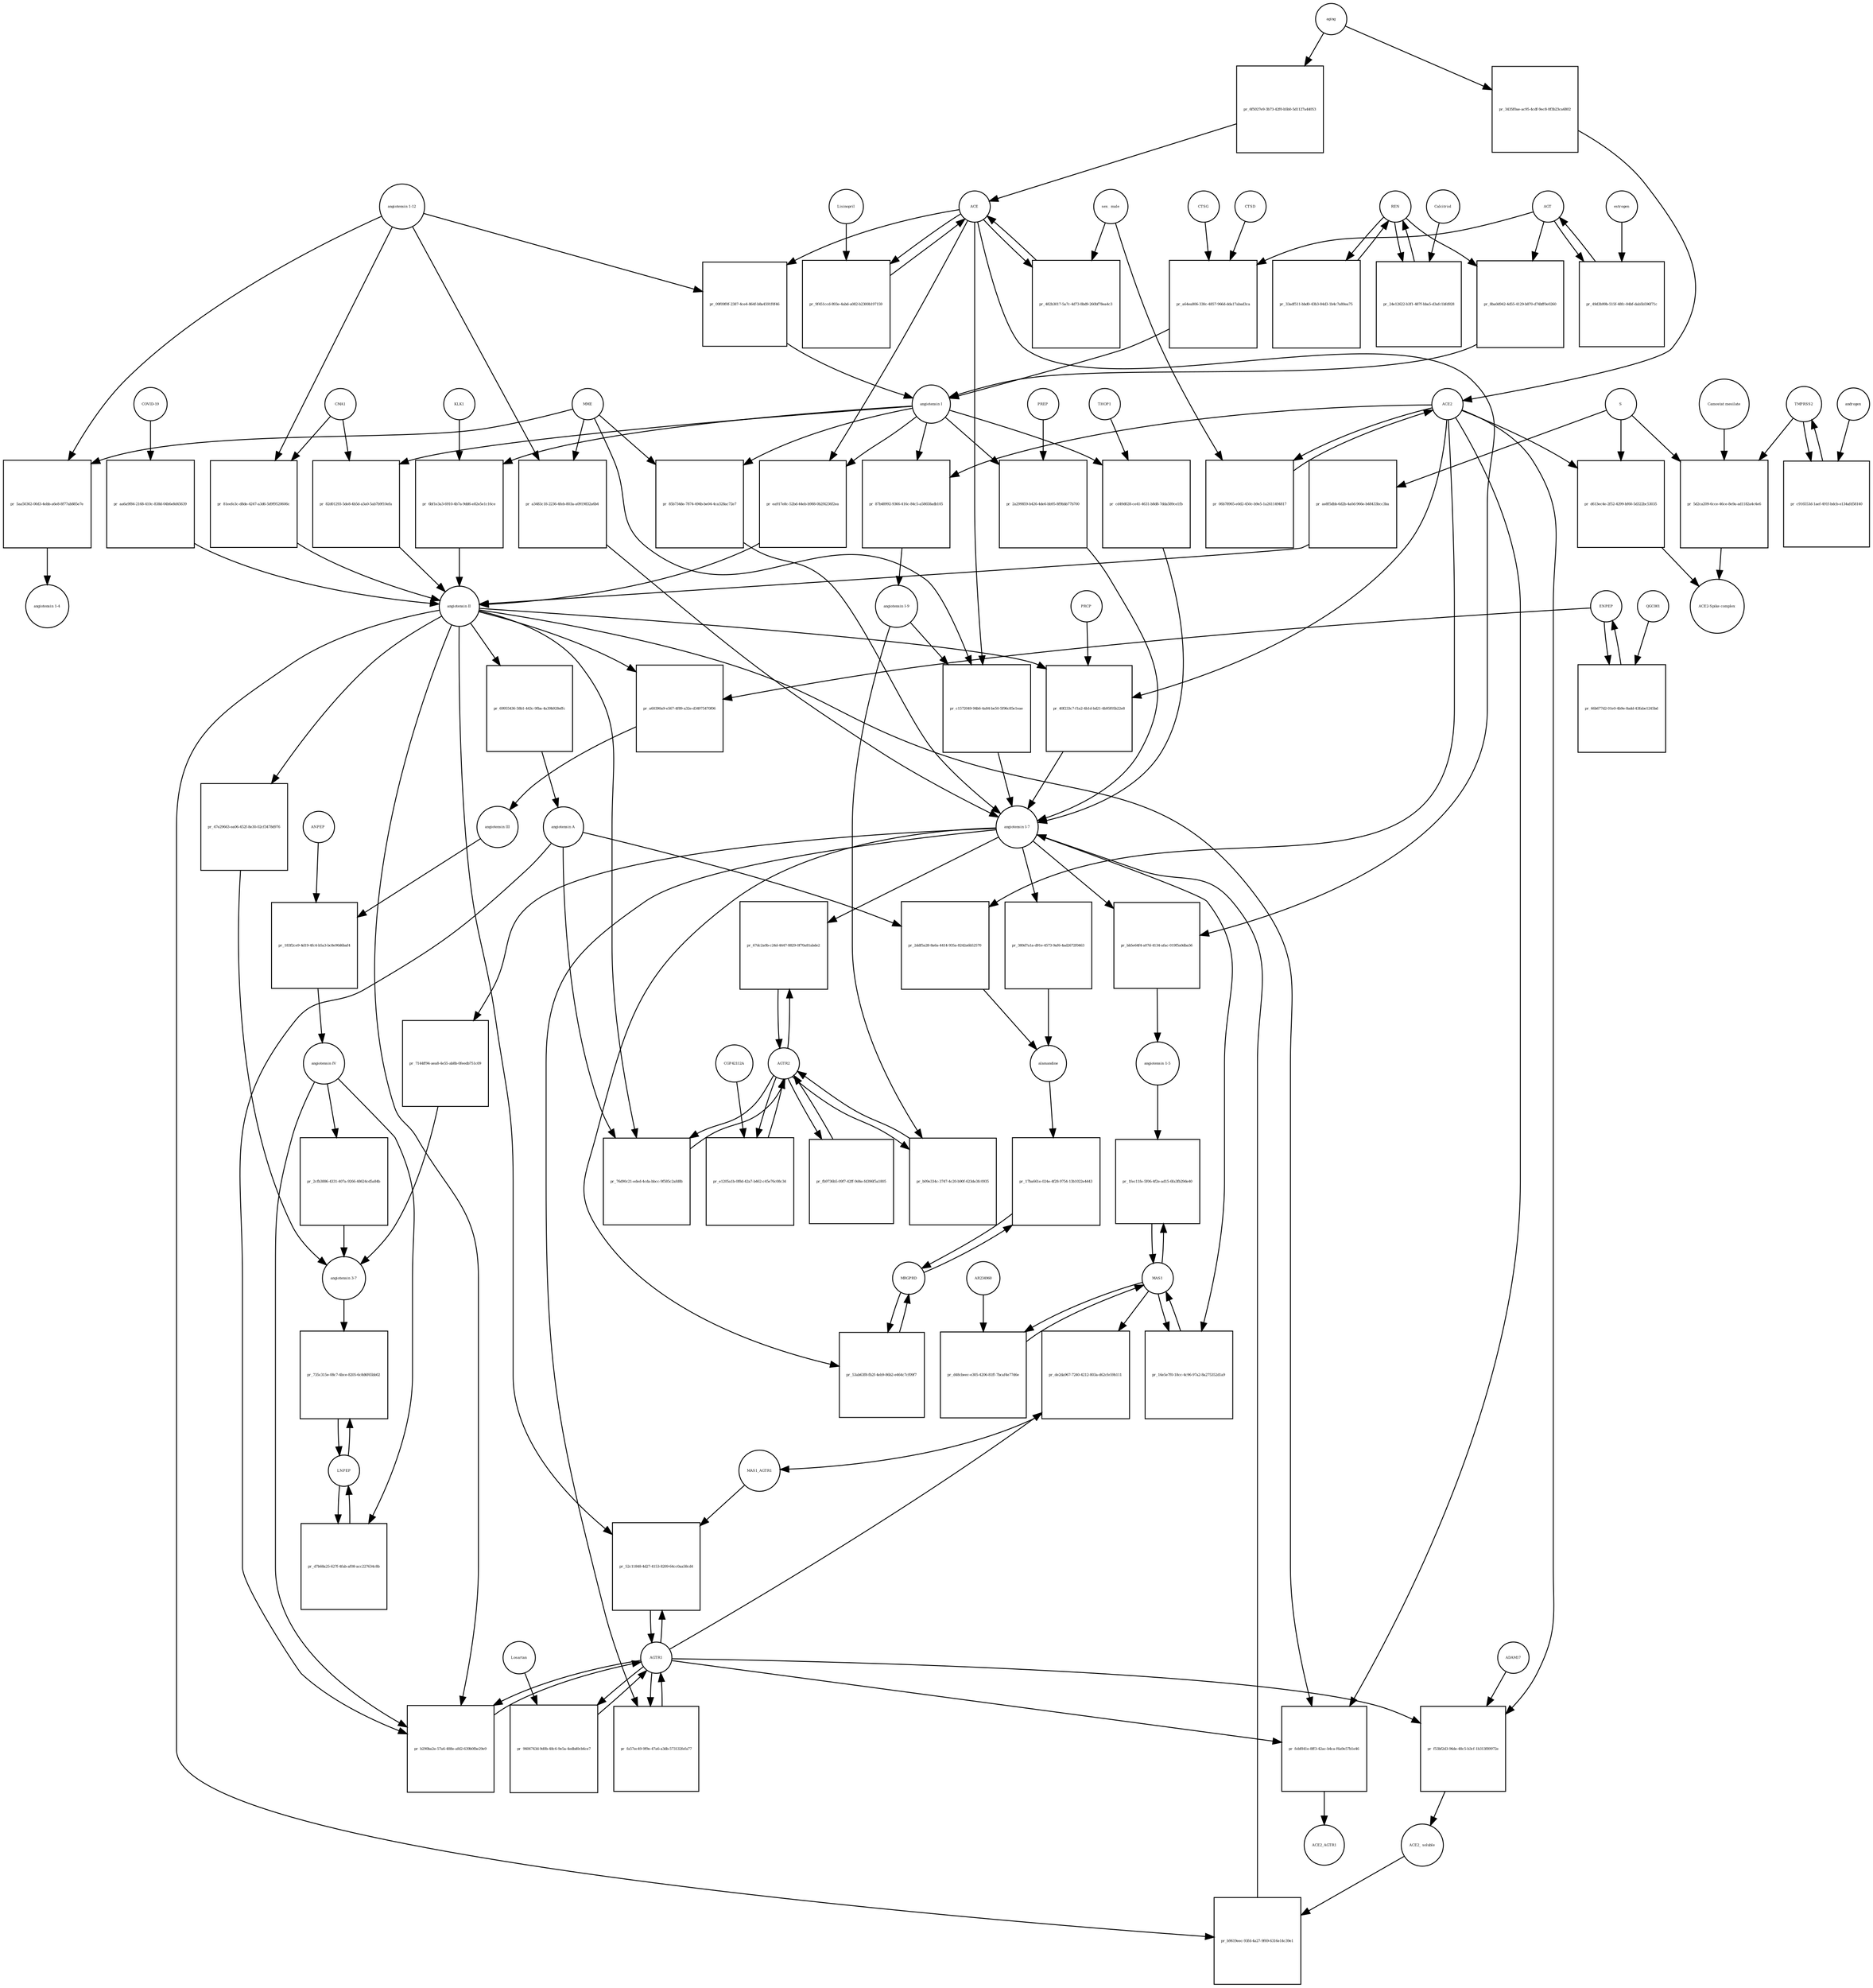 strict digraph  {
"angiotensin I" [annotation="urn_miriam_obo.chebi_CHEBI%3A2718", bipartite=0, cls="simple chemical", fontsize=4, label="angiotensin I", shape=circle];
"pr_ea917e8c-52bd-44eb-b988-0b2f4236f2ea" [annotation="", bipartite=1, cls=process, fontsize=4, label="pr_ea917e8c-52bd-44eb-b988-0b2f4236f2ea", shape=square];
"angiotensin II" [annotation="urn_miriam_obo.chebi_CHEBI%3A2718", bipartite=0, cls="simple chemical", fontsize=4, label="angiotensin II", shape=circle];
ACE [annotation="urn_miriam_hgnc_HGNC%3A2707", bipartite=0, cls=macromolecule, fontsize=4, label=ACE, shape=circle];
"pr_87b48992-9366-416c-84c5-a58658adb105" [annotation="", bipartite=1, cls=process, fontsize=4, label="pr_87b48992-9366-416c-84c5-a58658adb105", shape=square];
"angiotensin I-9" [annotation="urn_miriam_obo.chebi_CHEBI%3A80128", bipartite=0, cls="simple chemical", fontsize=4, label="angiotensin I-9", shape=circle];
ACE2 [annotation="urn_miriam_hgnc_HGNC%3A13557", bipartite=0, cls=macromolecule, fontsize=4, label=ACE2, shape=circle];
"pr_c1572049-94b6-4a84-be50-5f96c85e1eae" [annotation="", bipartite=1, cls=process, fontsize=4, label="pr_c1572049-94b6-4a84-be50-5f96c85e1eae", shape=square];
"angiotensin I-7" [annotation="urn_miriam_obo.chebi_CHEBI%3A55438", bipartite=0, cls="simple chemical", fontsize=4, label="angiotensin I-7", shape=circle];
MME [annotation="urn_miriam_hgnc_HGNC%3A7154", bipartite=0, cls=macromolecule, fontsize=4, label=MME, shape=circle];
"pr_40f233c7-f1a2-4b1d-bd21-4b95f05b22e8" [annotation="", bipartite=1, cls=process, fontsize=4, label="pr_40f233c7-f1a2-4b1d-bd21-4b95f05b22e8", shape=square];
PRCP [annotation="urn_miriam_hgnc_HGNC%3A9344", bipartite=0, cls=macromolecule, fontsize=4, label=PRCP, shape=circle];
"pr_bb5e64f4-a07d-4134-afac-019f5a0dba56" [annotation="", bipartite=1, cls=process, fontsize=4, label="pr_bb5e64f4-a07d-4134-afac-019f5a0dba56", shape=square];
"angiotensin 1-5" [annotation="urn_miriam_obo.chebi_CHEBI%3A80129", bipartite=0, cls="simple chemical", fontsize=4, label="angiotensin 1-5", shape=circle];
REN [annotation="urn_miriam_hgnc_HGNC%3A9958", bipartite=0, cls=macromolecule, fontsize=4, label=REN, shape=circle];
"pr_24e12622-b3f1-487f-bba5-d3afc1bfd928" [annotation="", bipartite=1, cls="omitted process", fontsize=4, label="pr_24e12622-b3f1-487f-bba5-d3afc1bfd928", shape=square];
Calcitriol [annotation="urn_miriam_obo.chebi_CHEBI%3A17823", bipartite=0, cls="simple chemical", fontsize=4, label=Calcitriol, shape=circle];
AGT [annotation="urn_miriam_hgnc_HGNC%3A333", bipartite=0, cls=macromolecule, fontsize=4, label=AGT, shape=circle];
"pr_8ba0d942-4d55-4129-b870-d74bff0e0260" [annotation="", bipartite=1, cls=process, fontsize=4, label="pr_8ba0d942-4d55-4129-b870-d74bff0e0260", shape=square];
"pr_85b734de-7874-494b-be04-4ca328ac72e7" [annotation="", bipartite=1, cls=process, fontsize=4, label="pr_85b734de-7874-494b-be04-4ca328ac72e7", shape=square];
MAS1 [annotation="urn_miriam_hgnc_HGNC%3A6899", bipartite=0, cls=macromolecule, fontsize=4, label=MAS1, shape=circle];
"pr_1fec11fe-5f06-4f2e-ad15-6fa3fb29de40" [annotation="", bipartite=1, cls=process, fontsize=4, label="pr_1fec11fe-5f06-4f2e-ad15-6fa3fb29de40", shape=square];
"pr_380d7a1a-d91e-4573-9af6-4ad2672f0463" [annotation="", bipartite=1, cls=process, fontsize=4, label="pr_380d7a1a-d91e-4573-9af6-4ad2672f0463", shape=square];
alamandine [annotation="", bipartite=0, cls="simple chemical", fontsize=4, label=alamandine, shape=circle];
"pr_69955436-58b1-443c-9fba-4a39b928effc" [annotation="", bipartite=1, cls=process, fontsize=4, label="pr_69955436-58b1-443c-9fba-4a39b928effc", shape=square];
"angiotensin A" [annotation="urn_miriam_kegg.compound_C20970", bipartite=0, cls="simple chemical", fontsize=4, label="angiotensin A", shape=circle];
"pr_2ddf5a28-8a6a-4414-935a-8242a6b52570" [annotation="", bipartite=1, cls=process, fontsize=4, label="pr_2ddf5a28-8a6a-4414-935a-8242a6b52570", shape=square];
"pr_a60390a9-e567-4f89-a32e-d34975470f06" [annotation="", bipartite=1, cls=process, fontsize=4, label="pr_a60390a9-e567-4f89-a32e-d34975470f06", shape=square];
"angiotensin III" [annotation="urn_miriam_obo.chebi_CHEBI%3A89666", bipartite=0, cls="simple chemical", fontsize=4, label="angiotensin III", shape=circle];
ENPEP [annotation="", bipartite=0, cls=macromolecule, fontsize=4, label=ENPEP, shape=circle];
"pr_183f2ce9-4d19-4fc4-b5a3-bc8e90d6baf4" [annotation="", bipartite=1, cls=process, fontsize=4, label="pr_183f2ce9-4d19-4fc4-b5a3-bc8e90d6baf4", shape=square];
"angiotensin IV" [annotation="urn_miriam_pubmed_32333398|urn_miriam_obo.chebi_CHEBI%3A80127", bipartite=0, cls="simple chemical", fontsize=4, label="angiotensin IV", shape=circle];
"ANPEP " [annotation="urn_miriam_hgnc_HGNC%3A500", bipartite=0, cls=macromolecule, fontsize=4, label="ANPEP ", shape=circle];
AGTR2 [annotation="urn_miriam_hgnc_HGNC%3A338", bipartite=0, cls=macromolecule, fontsize=4, label=AGTR2, shape=circle];
"pr_e1205a1b-0f8d-42a7-b462-c45e76c08c34" [annotation="", bipartite=1, cls=process, fontsize=4, label="pr_e1205a1b-0f8d-42a7-b462-c45e76c08c34", shape=square];
CGP42112A [annotation="urn_miriam_obo.chebi_CHEBI%3A147302", bipartite=0, cls="simple chemical", fontsize=4, label=CGP42112A, shape=circle];
"pr_33adf511-bbd0-43b3-84d3-1b4c7a80ea75" [annotation="", bipartite=1, cls=process, fontsize=4, label="pr_33adf511-bbd0-43b3-84d3-1b4c7a80ea75", shape=square];
"pr_f53bf2d3-96de-48c5-b3cf-1b313f89972e" [annotation="", bipartite=1, cls=process, fontsize=4, label="pr_f53bf2d3-96de-48c5-b3cf-1b313f89972e", shape=square];
"ACE2_ soluble" [annotation="urn_miriam_hgnc.symbol_ACE2", bipartite=0, cls=macromolecule, fontsize=4, label="ACE2_ soluble", shape=circle];
ADAM17 [annotation="urn_miriam_hgnc_HGNC%3A195", bipartite=0, cls=macromolecule, fontsize=4, label=ADAM17, shape=circle];
AGTR1 [annotation="urn_miriam_hgnc_HGNC%3A336", bipartite=0, cls=macromolecule, fontsize=4, label=AGTR1, shape=circle];
"pr_76d90c21-eded-4cda-bbcc-9f585c2afd8b" [annotation="", bipartite=1, cls=process, fontsize=4, label="pr_76d90c21-eded-4cda-bbcc-9f585c2afd8b", shape=square];
"pr_3435f0ae-ac95-4cdf-9ec8-0f3b23ca6802" [annotation="", bipartite=1, cls=process, fontsize=4, label="pr_3435f0ae-ac95-4cdf-9ec8-0f3b23ca6802", shape=square];
aging [annotation="urn_miriam_obo.go_GO%3A0007568", bipartite=0, cls=phenotype, fontsize=4, label=aging, shape=circle];
MRGPRD [annotation="urn_miriam_hgnc_HGNC%3A29626", bipartite=0, cls=macromolecule, fontsize=4, label=MRGPRD, shape=circle];
"pr_17ba661e-024e-4f28-9754-13b1022e4443" [annotation="", bipartite=1, cls=process, fontsize=4, label="pr_17ba661e-024e-4f28-9754-13b1022e4443", shape=square];
"pr_b9619eec-93fd-4a27-9f69-6316e14c39e1" [annotation="", bipartite=1, cls=process, fontsize=4, label="pr_b9619eec-93fd-4a27-9f69-6316e14c39e1", shape=square];
"pr_6f5027e9-3b73-42f0-b5b0-5d1127a44053" [annotation="", bipartite=1, cls=process, fontsize=4, label="pr_6f5027e9-3b73-42f0-b5b0-5d1127a44053", shape=square];
"pr_06b78965-e0d2-450c-b9e5-1a2611494817" [annotation="", bipartite=1, cls=process, fontsize=4, label="pr_06b78965-e0d2-450c-b9e5-1a2611494817", shape=square];
"sex_ male" [annotation=urn_miriam_mesh_D008297, bipartite=0, cls=phenotype, fontsize=4, label="sex_ male", shape=circle];
"pr_ae8f5dbb-6d2b-4a0d-966e-b48433bcc3ba" [annotation="", bipartite=1, cls=process, fontsize=4, label="pr_ae8f5dbb-6d2b-4a0d-966e-b48433bcc3ba", shape=square];
S [annotation="urn_miriam_uniprot_P0DTC2|urn_miriam_uniprot_P59594", bipartite=0, cls=macromolecule, fontsize=4, label=S, shape=circle];
"pr_482b3017-5a7c-4d73-8bd9-260bf78ea4c3" [annotation="", bipartite=1, cls=process, fontsize=4, label="pr_482b3017-5a7c-4d73-8bd9-260bf78ea4c3", shape=square];
"pr_b290ba2e-57a6-488e-afd2-639b0fbe29e9" [annotation="", bipartite=1, cls=process, fontsize=4, label="pr_b290ba2e-57a6-488e-afd2-639b0fbe29e9", shape=square];
"pr_febf841e-8ff3-42ac-b4ca-f6a9e57b1e46" [annotation="", bipartite=1, cls=process, fontsize=4, label="pr_febf841e-8ff3-42ac-b4ca-f6a9e57b1e46", shape=square];
ACE2_AGTR1 [annotation=urn_miriam_pubmed_25225202, bipartite=0, cls=complex, fontsize=4, label=ACE2_AGTR1, shape=circle];
"pr_d613ec4e-2f52-4299-bf60-5d322bc53035" [annotation="", bipartite=1, cls=process, fontsize=4, label="pr_d613ec4e-2f52-4299-bf60-5d322bc53035", shape=square];
"ACE2-Spike complex" [annotation=urn_miriam_pubmed_32275855, bipartite=0, cls=complex, fontsize=4, label="ACE2-Spike complex", shape=circle];
"pr_aa6a9f84-2168-410c-838d-04b6e8d45639" [annotation="", bipartite=1, cls=process, fontsize=4, label="pr_aa6a9f84-2168-410c-838d-04b6e8d45639", shape=square];
"COVID-19" [annotation="urn_miriam_taxonomy_2697049|urn_miriam_mesh_C000657245", bipartite=0, cls=phenotype, fontsize=4, label="COVID-19", shape=circle];
"angiotensin 1-12" [annotation=urn_miriam_pubmed_27465904, bipartite=0, cls="simple chemical", fontsize=4, label="angiotensin 1-12", shape=circle];
"pr_81eefe3c-d8de-4247-a3d6-5d9f9520606c" [annotation="", bipartite=1, cls=process, fontsize=4, label="pr_81eefe3c-d8de-4247-a3d6-5d9f9520606c", shape=square];
CMA1 [annotation="urn_miriam_hgnc_HGNC%3A2097", bipartite=0, cls=macromolecule, fontsize=4, label=CMA1, shape=circle];
TMPRSS2 [annotation="urn_miriam_hgnc_HGNC%3A11876", bipartite=0, cls=macromolecule, fontsize=4, label=TMPRSS2, shape=circle];
"pr_c916553d-1aef-491f-bdcb-e134afd58140" [annotation="", bipartite=1, cls="omitted process", fontsize=4, label="pr_c916553d-1aef-491f-bdcb-e134afd58140", shape=square];
androgen [annotation="urn_miriam_obo.chebi_CHEBI%3A50113", bipartite=0, cls="simple chemical", fontsize=4, label=androgen, shape=circle];
"pr_49d3b99b-515f-48fc-84bf-dab5b596f71c" [annotation="", bipartite=1, cls="omitted process", fontsize=4, label="pr_49d3b99b-515f-48fc-84bf-dab5b596f71c", shape=square];
estrogen [annotation="urn_miriam_obo.chebi_CHEBI%3A50114", bipartite=0, cls="simple chemical", fontsize=4, label=estrogen, shape=circle];
"pr_5aa50362-00d3-4ebb-a6e8-8f77ab885e7e" [annotation="", bipartite=1, cls=process, fontsize=4, label="pr_5aa50362-00d3-4ebb-a6e8-8f77ab885e7e", shape=square];
"angiotensin 1-4" [annotation=urn_miriam_pubmed_22490446, bipartite=0, cls="simple chemical", fontsize=4, label="angiotensin 1-4", shape=circle];
"pr_de2da967-7240-4212-803a-d62cfe59b111" [annotation="", bipartite=1, cls=process, fontsize=4, label="pr_de2da967-7240-4212-803a-d62cfe59b111", shape=square];
MAS1_AGTR1 [annotation=urn_miriam_pubmed_15809376, bipartite=0, cls=complex, fontsize=4, label=MAS1_AGTR1, shape=circle];
"pr_52c11848-4d27-4153-8209-64cc0aa58cd4" [annotation="", bipartite=1, cls=process, fontsize=4, label="pr_52c11848-4d27-4153-8209-64cc0aa58cd4", shape=square];
"pr_9f451ccd-893e-4abd-a082-b2300b197159" [annotation="", bipartite=1, cls=process, fontsize=4, label="pr_9f451ccd-893e-4abd-a082-b2300b197159", shape=square];
Lisinopril [annotation="urn_miriam_obo.chebi_CHEBI%3A43755", bipartite=0, cls="simple chemical", fontsize=4, label=Lisinopril, shape=circle];
"pr_09f09f0f-2387-4ce4-864f-b8a4591f0f46" [annotation="", bipartite=1, cls=process, fontsize=4, label="pr_09f09f0f-2387-4ce4-864f-b8a4591f0f46", shape=square];
LNPEP [annotation="urn_miriam_hgnc_HGNC%3A6656", bipartite=0, cls=macromolecule, fontsize=4, label=LNPEP, shape=circle];
"pr_d7b68a25-627f-4fab-af08-acc227634c8b" [annotation="", bipartite=1, cls=process, fontsize=4, label="pr_d7b68a25-627f-4fab-af08-acc227634c8b", shape=square];
"pr_a3483c18-2236-4feb-803a-a0919832a6b4" [annotation="", bipartite=1, cls=process, fontsize=4, label="pr_a3483c18-2236-4feb-803a-a0919832a6b4", shape=square];
"pr_d48cbeec-e305-4206-81ff-7bcaf4e77d6e" [annotation="", bipartite=1, cls=process, fontsize=4, label="pr_d48cbeec-e305-4206-81ff-7bcaf4e77d6e", shape=square];
AR234960 [annotation="urn_miriam_pubchem.compound_146025955", bipartite=0, cls="simple chemical", fontsize=4, label=AR234960, shape=circle];
"pr_66b677d2-01e0-4b9e-8add-43fabe1245bd" [annotation="", bipartite=1, cls=process, fontsize=4, label="pr_66b677d2-01e0-4b9e-8add-43fabe1245bd", shape=square];
QGC001 [annotation=urn_miriam_pubmed_24337978, bipartite=0, cls="simple chemical", fontsize=4, label=QGC001, shape=circle];
"pr_a64ea806-330c-4857-966d-dda17abad3ca" [annotation="", bipartite=1, cls=process, fontsize=4, label="pr_a64ea806-330c-4857-966d-dda17abad3ca", shape=square];
CTSD [annotation="urn_miriam_hgnc_HGNC%3A2529", bipartite=0, cls=macromolecule, fontsize=4, label=CTSD, shape=circle];
CTSG [annotation="urn_miriam_hgnc_HGNC%3A2532", bipartite=0, cls=macromolecule, fontsize=4, label=CTSG, shape=circle];
"pr_82d01293-5de8-4b5d-a3a0-5ab7b9f10efa" [annotation="", bipartite=1, cls=process, fontsize=4, label="pr_82d01293-5de8-4b5d-a3a0-5ab7b9f10efa", shape=square];
"pr_6bf1e3a3-6910-4b7a-9dd6-e82e5e1c16ce" [annotation="", bipartite=1, cls=process, fontsize=4, label="pr_6bf1e3a3-6910-4b7a-9dd6-e82e5e1c16ce", shape=square];
KLK1 [annotation="urn_miriam_hgnc_HGNC%3A6357|urn_miriam_pubmed_6555043", bipartite=0, cls=macromolecule, fontsize=4, label=KLK1, shape=circle];
"pr_cd49d028-ce41-4631-b8d8-7dda589ce1fb" [annotation="", bipartite=1, cls=process, fontsize=4, label="pr_cd49d028-ce41-4631-b8d8-7dda589ce1fb", shape=square];
THOP1 [annotation="urn_miriam_hgnc_HGNC%3A11793", bipartite=0, cls=macromolecule, fontsize=4, label=THOP1, shape=circle];
"pr_2a299859-b426-4de6-bb95-8f9bbb77b700" [annotation="", bipartite=1, cls=process, fontsize=4, label="pr_2a299859-b426-4de6-bb95-8f9bbb77b700", shape=square];
PREP [annotation="urn_miriam_hgnc_HGNC%3A9358", bipartite=0, cls=macromolecule, fontsize=4, label=PREP, shape=circle];
"pr_9606743d-9d0b-48c6-9e5a-4edbd0cb6ce7" [annotation="", bipartite=1, cls=process, fontsize=4, label="pr_9606743d-9d0b-48c6-9e5a-4edbd0cb6ce7", shape=square];
Losartan [annotation="urn_miriam_obo.chebi_CHEBI%3A6541", bipartite=0, cls="simple chemical", fontsize=4, label=Losartan, shape=circle];
"pr_fa57ec49-9f9e-47a6-a3db-573132fefa77" [annotation="", bipartite=1, cls=process, fontsize=4, label="pr_fa57ec49-9f9e-47a6-a3db-573132fefa77", shape=square];
"pr_fb9736b5-09f7-42ff-9d4e-fd396f5a1805" [annotation="", bipartite=1, cls=process, fontsize=4, label="pr_fb9736b5-09f7-42ff-9d4e-fd396f5a1805", shape=square];
"pr_67dc2a0b-c24d-4447-8829-0f70a81abde2" [annotation="", bipartite=1, cls=process, fontsize=4, label="pr_67dc2a0b-c24d-4447-8829-0f70a81abde2", shape=square];
"pr_b09e334c-3747-4c20-b90f-623de3fc0935" [annotation="", bipartite=1, cls=process, fontsize=4, label="pr_b09e334c-3747-4c20-b90f-623de3fc0935", shape=square];
"pr_16e5e7f0-18cc-4c96-97a2-8a275352d1a9" [annotation="", bipartite=1, cls=process, fontsize=4, label="pr_16e5e7f0-18cc-4c96-97a2-8a275352d1a9", shape=square];
"pr_53ab63f8-fb2f-4eb9-86b2-e464c7cf09f7" [annotation="", bipartite=1, cls=process, fontsize=4, label="pr_53ab63f8-fb2f-4eb9-86b2-e464c7cf09f7", shape=square];
"pr_7144ff94-aea8-4e55-ab8b-0feedb751c09" [annotation="", bipartite=1, cls=process, fontsize=4, label="pr_7144ff94-aea8-4e55-ab8b-0feedb751c09", shape=square];
"angiotensin 3-7" [annotation=urn_miriam_pubmed_30934934, bipartite=0, cls="simple chemical", fontsize=4, label="angiotensin 3-7", shape=circle];
"pr_47e29663-ea06-452f-8e30-02cf3478d976" [annotation="", bipartite=1, cls=process, fontsize=4, label="pr_47e29663-ea06-452f-8e30-02cf3478d976", shape=square];
"pr_2cfb3886-4331-407a-9266-48624cd5a84b" [annotation="", bipartite=1, cls=process, fontsize=4, label="pr_2cfb3886-4331-407a-9266-48624cd5a84b", shape=square];
"pr_5d2ca209-6cce-46ce-8e9a-ad1182a4c4e6" [annotation="", bipartite=1, cls="omitted process", fontsize=4, label="pr_5d2ca209-6cce-46ce-8e9a-ad1182a4c4e6", shape=square];
"Camostat mesilate" [annotation="urn_miriam_obo.chebi_CHEBI%3A135632", bipartite=0, cls="simple chemical", fontsize=4, label="Camostat mesilate", shape=circle];
"pr_735c315e-08c7-4bce-8205-6c8d6f65bb02" [annotation="", bipartite=1, cls=process, fontsize=4, label="pr_735c315e-08c7-4bce-8205-6c8d6f65bb02", shape=square];
"angiotensin I" -> "pr_ea917e8c-52bd-44eb-b988-0b2f4236f2ea"  [annotation="", interaction_type=consumption];
"angiotensin I" -> "pr_87b48992-9366-416c-84c5-a58658adb105"  [annotation="", interaction_type=consumption];
"angiotensin I" -> "pr_85b734de-7874-494b-be04-4ca328ac72e7"  [annotation="", interaction_type=consumption];
"angiotensin I" -> "pr_82d01293-5de8-4b5d-a3a0-5ab7b9f10efa"  [annotation="", interaction_type=consumption];
"angiotensin I" -> "pr_6bf1e3a3-6910-4b7a-9dd6-e82e5e1c16ce"  [annotation="", interaction_type=consumption];
"angiotensin I" -> "pr_cd49d028-ce41-4631-b8d8-7dda589ce1fb"  [annotation="", interaction_type=consumption];
"angiotensin I" -> "pr_2a299859-b426-4de6-bb95-8f9bbb77b700"  [annotation="", interaction_type=consumption];
"pr_ea917e8c-52bd-44eb-b988-0b2f4236f2ea" -> "angiotensin II"  [annotation="", interaction_type=production];
"angiotensin II" -> "pr_40f233c7-f1a2-4b1d-bd21-4b95f05b22e8"  [annotation="", interaction_type=consumption];
"angiotensin II" -> "pr_69955436-58b1-443c-9fba-4a39b928effc"  [annotation="", interaction_type=consumption];
"angiotensin II" -> "pr_a60390a9-e567-4f89-a32e-d34975470f06"  [annotation="", interaction_type=consumption];
"angiotensin II" -> "pr_76d90c21-eded-4cda-bbcc-9f585c2afd8b"  [annotation="urn_miriam_pubmed_17630322|urn_miriam_taxonomy_9606|urn_miriam_pubmed_17138938", interaction_type=stimulation];
"angiotensin II" -> "pr_b9619eec-93fd-4a27-9f69-6316e14c39e1"  [annotation="", interaction_type=consumption];
"angiotensin II" -> "pr_b290ba2e-57a6-488e-afd2-639b0fbe29e9"  [annotation="urn_miriam_pubmed_17630322|urn_miriam_taxonomy_40674|urn_miriam_pubmed_26497614|urn_miriam_pubmed_32333398|urn_miriam_pubmed_17138938", interaction_type=stimulation];
"angiotensin II" -> "pr_febf841e-8ff3-42ac-b4ca-f6a9e57b1e46"  [annotation="urn_miriam_pubmed_25225202|urn_miriam_taxonomy_40674", interaction_type=inhibition];
"angiotensin II" -> "pr_52c11848-4d27-4153-8209-64cc0aa58cd4"  [annotation="urn_miriam_pubmed_15809376|urn_miriam_taxonomy_40674", interaction_type=stimulation];
"angiotensin II" -> "pr_47e29663-ea06-452f-8e30-02cf3478d976"  [annotation="", interaction_type=consumption];
ACE -> "pr_ea917e8c-52bd-44eb-b988-0b2f4236f2ea"  [annotation="urn_miriam_taxonomy_9606|urn_miriam_pubmed_190881|urn_miriam_pubmed_10969042", interaction_type=catalysis];
ACE -> "pr_c1572049-94b6-4a84-be50-5f96c85e1eae"  [annotation="urn_miriam_pubmed_15283675|urn_miriam_taxonomy_9606", interaction_type=catalysis];
ACE -> "pr_bb5e64f4-a07d-4134-afac-019f5a0dba56"  [annotation="urn_miriam_pubmed_10969042|urn_miriam_taxonomy_9606", interaction_type=catalysis];
ACE -> "pr_482b3017-5a7c-4d73-8bd9-260bf78ea4c3"  [annotation="", interaction_type=consumption];
ACE -> "pr_9f451ccd-893e-4abd-a082-b2300b197159"  [annotation="", interaction_type=consumption];
ACE -> "pr_09f09f0f-2387-4ce4-864f-b8a4591f0f46"  [annotation="urn_miriam_pubmed_22490446|urn_miriam_taxonomy_10116", interaction_type=catalysis];
"pr_87b48992-9366-416c-84c5-a58658adb105" -> "angiotensin I-9"  [annotation="", interaction_type=production];
"angiotensin I-9" -> "pr_c1572049-94b6-4a84-be50-5f96c85e1eae"  [annotation="", interaction_type=consumption];
"angiotensin I-9" -> "pr_b09e334c-3747-4c20-b90f-623de3fc0935"  [annotation="urn_miriam_pubmed_30048754|urn_miriam_taxonomy_10116", interaction_type=stimulation];
ACE2 -> "pr_87b48992-9366-416c-84c5-a58658adb105"  [annotation="urn_miriam_pubmed_10969042|urn_miriam_taxonomy_9606", interaction_type=catalysis];
ACE2 -> "pr_40f233c7-f1a2-4b1d-bd21-4b95f05b22e8"  [annotation="urn_miriam_taxonomy_10090|urn_miriam_pubmed_23392115", interaction_type=catalysis];
ACE2 -> "pr_2ddf5a28-8a6a-4414-935a-8242a6b52570"  [annotation="urn_miriam_pubmed_23446738|urn_miriam_taxonomy_9606", interaction_type=catalysis];
ACE2 -> "pr_f53bf2d3-96de-48c5-b3cf-1b313f89972e"  [annotation="", interaction_type=consumption];
ACE2 -> "pr_06b78965-e0d2-450c-b9e5-1a2611494817"  [annotation="", interaction_type=consumption];
ACE2 -> "pr_febf841e-8ff3-42ac-b4ca-f6a9e57b1e46"  [annotation="", interaction_type=consumption];
ACE2 -> "pr_d613ec4e-2f52-4299-bf60-5d322bc53035"  [annotation="", interaction_type=consumption];
"pr_c1572049-94b6-4a84-be50-5f96c85e1eae" -> "angiotensin I-7"  [annotation="", interaction_type=production];
"angiotensin I-7" -> "pr_bb5e64f4-a07d-4134-afac-019f5a0dba56"  [annotation="", interaction_type=consumption];
"angiotensin I-7" -> "pr_380d7a1a-d91e-4573-9af6-4ad2672f0463"  [annotation="", interaction_type=consumption];
"angiotensin I-7" -> "pr_fa57ec49-9f9e-47a6-a3db-573132fefa77"  [annotation="urn_miriam_pubmed_29928987|urn_miriam_taxonomy_9606", interaction_type=inhibition];
"angiotensin I-7" -> "pr_67dc2a0b-c24d-4447-8829-0f70a81abde2"  [annotation="urn_miriam_pubmed_15767466|urn_miriam_taxonomy_10116", interaction_type=stimulation];
"angiotensin I-7" -> "pr_16e5e7f0-18cc-4c96-97a2-8a275352d1a9"  [annotation="urn_miriam_pubmed_27217404|urn_miriam_taxonomy_9606", interaction_type=stimulation];
"angiotensin I-7" -> "pr_53ab63f8-fb2f-4eb9-86b2-e464c7cf09f7"  [annotation="urn_miriam_pubmed_27217404|urn_miriam_taxonomy_9606", interaction_type=stimulation];
"angiotensin I-7" -> "pr_7144ff94-aea8-4e55-ab8b-0feedb751c09"  [annotation="", interaction_type=consumption];
MME -> "pr_c1572049-94b6-4a84-be50-5f96c85e1eae"  [annotation="urn_miriam_pubmed_15283675|urn_miriam_taxonomy_9606", interaction_type=catalysis];
MME -> "pr_85b734de-7874-494b-be04-4ca328ac72e7"  [annotation="urn_miriam_taxonomy_9606|urn_miriam_pubmed_15283675", interaction_type=catalysis];
MME -> "pr_5aa50362-00d3-4ebb-a6e8-8f77ab885e7e"  [annotation="urn_miriam_pubmed_22490446|urn_miriam_taxonomy_10116", interaction_type=catalysis];
MME -> "pr_a3483c18-2236-4feb-803a-a0919832a6b4"  [annotation="urn_miriam_pubmed_22490446|urn_miriam_taxonomy_10116", interaction_type=catalysis];
"pr_40f233c7-f1a2-4b1d-bd21-4b95f05b22e8" -> "angiotensin I-7"  [annotation="", interaction_type=production];
PRCP -> "pr_40f233c7-f1a2-4b1d-bd21-4b95f05b22e8"  [annotation="urn_miriam_taxonomy_10090|urn_miriam_pubmed_23392115", interaction_type=catalysis];
"pr_bb5e64f4-a07d-4134-afac-019f5a0dba56" -> "angiotensin 1-5"  [annotation="", interaction_type=production];
"angiotensin 1-5" -> "pr_1fec11fe-5f06-4f2e-ad15-6fa3fb29de40"  [annotation="urn_miriam_pubmed_27660028|urn_miriam_taxonomy_10116|urn_miriam_taxonomy_9606|urn_miriam_pubmed_27217404", interaction_type=stimulation];
REN -> "pr_24e12622-b3f1-487f-bba5-d3afc1bfd928"  [annotation="", interaction_type=consumption];
REN -> "pr_8ba0d942-4d55-4129-b870-d74bff0e0260"  [annotation="urn_miriam_pubmed_10585461|urn_miriam_pubmed_30934934|urn_miriam_pubmed_6172448|urn_miriam_taxonomy_9606", interaction_type=catalysis];
REN -> "pr_33adf511-bbd0-43b3-84d3-1b4c7a80ea75"  [annotation="", interaction_type=consumption];
"pr_24e12622-b3f1-487f-bba5-d3afc1bfd928" -> REN  [annotation="", interaction_type=production];
Calcitriol -> "pr_24e12622-b3f1-487f-bba5-d3afc1bfd928"  [annotation="", interaction_type=inhibition];
AGT -> "pr_8ba0d942-4d55-4129-b870-d74bff0e0260"  [annotation="", interaction_type=consumption];
AGT -> "pr_49d3b99b-515f-48fc-84bf-dab5b596f71c"  [annotation="", interaction_type=consumption];
AGT -> "pr_a64ea806-330c-4857-966d-dda17abad3ca"  [annotation="", interaction_type=consumption];
"pr_8ba0d942-4d55-4129-b870-d74bff0e0260" -> "angiotensin I"  [annotation="", interaction_type=production];
"pr_85b734de-7874-494b-be04-4ca328ac72e7" -> "angiotensin I-7"  [annotation="", interaction_type=production];
MAS1 -> "pr_1fec11fe-5f06-4f2e-ad15-6fa3fb29de40"  [annotation="", interaction_type=consumption];
MAS1 -> "pr_de2da967-7240-4212-803a-d62cfe59b111"  [annotation="", interaction_type=consumption];
MAS1 -> "pr_d48cbeec-e305-4206-81ff-7bcaf4e77d6e"  [annotation="", interaction_type=consumption];
MAS1 -> "pr_16e5e7f0-18cc-4c96-97a2-8a275352d1a9"  [annotation="", interaction_type=consumption];
"pr_1fec11fe-5f06-4f2e-ad15-6fa3fb29de40" -> MAS1  [annotation="", interaction_type=production];
"pr_380d7a1a-d91e-4573-9af6-4ad2672f0463" -> alamandine  [annotation="", interaction_type=production];
alamandine -> "pr_17ba661e-024e-4f28-9754-13b1022e4443"  [annotation="urn_miriam_pubmed_23446738|urn_miriam_taxonomy_9606", interaction_type=stimulation];
"pr_69955436-58b1-443c-9fba-4a39b928effc" -> "angiotensin A"  [annotation="", interaction_type=production];
"angiotensin A" -> "pr_2ddf5a28-8a6a-4414-935a-8242a6b52570"  [annotation="", interaction_type=consumption];
"angiotensin A" -> "pr_76d90c21-eded-4cda-bbcc-9f585c2afd8b"  [annotation="urn_miriam_pubmed_17630322|urn_miriam_taxonomy_9606|urn_miriam_pubmed_17138938", interaction_type=stimulation];
"angiotensin A" -> "pr_b290ba2e-57a6-488e-afd2-639b0fbe29e9"  [annotation="urn_miriam_pubmed_17630322|urn_miriam_taxonomy_40674|urn_miriam_pubmed_26497614|urn_miriam_pubmed_32333398|urn_miriam_pubmed_17138938", interaction_type=stimulation];
"pr_2ddf5a28-8a6a-4414-935a-8242a6b52570" -> alamandine  [annotation="", interaction_type=production];
"pr_a60390a9-e567-4f89-a32e-d34975470f06" -> "angiotensin III"  [annotation="", interaction_type=production];
"angiotensin III" -> "pr_183f2ce9-4d19-4fc4-b5a3-bc8e90d6baf4"  [annotation="", interaction_type=consumption];
ENPEP -> "pr_a60390a9-e567-4f89-a32e-d34975470f06"  [annotation="urn_miriam_pubmed_8876246|urn_miriam_taxonomy_10090", interaction_type=catalysis];
ENPEP -> "pr_66b677d2-01e0-4b9e-8add-43fabe1245bd"  [annotation="", interaction_type=consumption];
"pr_183f2ce9-4d19-4fc4-b5a3-bc8e90d6baf4" -> "angiotensin IV"  [annotation="", interaction_type=production];
"angiotensin IV" -> "pr_b290ba2e-57a6-488e-afd2-639b0fbe29e9"  [annotation="urn_miriam_pubmed_17630322|urn_miriam_taxonomy_40674|urn_miriam_pubmed_26497614|urn_miriam_pubmed_32333398|urn_miriam_pubmed_17138938", interaction_type=stimulation];
"angiotensin IV" -> "pr_d7b68a25-627f-4fab-af08-acc227634c8b"  [annotation="urn_miriam_pubmed_11707427|urn_miriam_taxonomy_10090", interaction_type=stimulation];
"angiotensin IV" -> "pr_2cfb3886-4331-407a-9266-48624cd5a84b"  [annotation="", interaction_type=consumption];
"ANPEP " -> "pr_183f2ce9-4d19-4fc4-b5a3-bc8e90d6baf4"  [annotation="urn_miriam_pubmed_8876246|urn_miriam_taxonomy_10090", interaction_type=catalysis];
AGTR2 -> "pr_e1205a1b-0f8d-42a7-b462-c45e76c08c34"  [annotation="", interaction_type=consumption];
AGTR2 -> "pr_76d90c21-eded-4cda-bbcc-9f585c2afd8b"  [annotation="", interaction_type=consumption];
AGTR2 -> "pr_fb9736b5-09f7-42ff-9d4e-fd396f5a1805"  [annotation="", interaction_type=consumption];
AGTR2 -> "pr_67dc2a0b-c24d-4447-8829-0f70a81abde2"  [annotation="", interaction_type=consumption];
AGTR2 -> "pr_b09e334c-3747-4c20-b90f-623de3fc0935"  [annotation="", interaction_type=consumption];
"pr_e1205a1b-0f8d-42a7-b462-c45e76c08c34" -> AGTR2  [annotation="", interaction_type=production];
CGP42112A -> "pr_e1205a1b-0f8d-42a7-b462-c45e76c08c34"  [annotation=urn_miriam_pubmed_25014541, interaction_type=stimulation];
"pr_33adf511-bbd0-43b3-84d3-1b4c7a80ea75" -> REN  [annotation="", interaction_type=production];
"pr_f53bf2d3-96de-48c5-b3cf-1b313f89972e" -> "ACE2_ soluble"  [annotation="", interaction_type=production];
"ACE2_ soluble" -> "pr_b9619eec-93fd-4a27-9f69-6316e14c39e1"  [annotation="urn_miriam_pubmed_28512108|urn_miriam_taxonomy_9606", interaction_type=stimulation];
ADAM17 -> "pr_f53bf2d3-96de-48c5-b3cf-1b313f89972e"  [annotation="urn_miriam_pubmed_24227843|urn_miriam_taxonomy_9606|urn_miriam_pubmed_32333398|urn_miriam_pubmed_28512108", interaction_type=catalysis];
AGTR1 -> "pr_f53bf2d3-96de-48c5-b3cf-1b313f89972e"  [annotation="urn_miriam_pubmed_24227843|urn_miriam_taxonomy_9606|urn_miriam_pubmed_32333398|urn_miriam_pubmed_28512108", interaction_type=stimulation];
AGTR1 -> "pr_b290ba2e-57a6-488e-afd2-639b0fbe29e9"  [annotation="", interaction_type=consumption];
AGTR1 -> "pr_febf841e-8ff3-42ac-b4ca-f6a9e57b1e46"  [annotation="", interaction_type=consumption];
AGTR1 -> "pr_de2da967-7240-4212-803a-d62cfe59b111"  [annotation="", interaction_type=consumption];
AGTR1 -> "pr_52c11848-4d27-4153-8209-64cc0aa58cd4"  [annotation="", interaction_type=consumption];
AGTR1 -> "pr_9606743d-9d0b-48c6-9e5a-4edbd0cb6ce7"  [annotation="", interaction_type=consumption];
AGTR1 -> "pr_fa57ec49-9f9e-47a6-a3db-573132fefa77"  [annotation="", interaction_type=consumption];
"pr_76d90c21-eded-4cda-bbcc-9f585c2afd8b" -> AGTR2  [annotation="", interaction_type=production];
"pr_3435f0ae-ac95-4cdf-9ec8-0f3b23ca6802" -> ACE2  [annotation="", interaction_type=production];
aging -> "pr_3435f0ae-ac95-4cdf-9ec8-0f3b23ca6802"  [annotation="urn_miriam_pubmed_20689271|urn_miriam_taxonomy_10116", interaction_type=inhibition];
aging -> "pr_6f5027e9-3b73-42f0-b5b0-5d1127a44053"  [annotation="urn_miriam_pubmed_20689271|urn_miriam_taxonomy_10116", interaction_type=stimulation];
MRGPRD -> "pr_17ba661e-024e-4f28-9754-13b1022e4443"  [annotation="", interaction_type=consumption];
MRGPRD -> "pr_53ab63f8-fb2f-4eb9-86b2-e464c7cf09f7"  [annotation="", interaction_type=consumption];
"pr_17ba661e-024e-4f28-9754-13b1022e4443" -> MRGPRD  [annotation="", interaction_type=production];
"pr_b9619eec-93fd-4a27-9f69-6316e14c39e1" -> "angiotensin I-7"  [annotation="", interaction_type=production];
"pr_6f5027e9-3b73-42f0-b5b0-5d1127a44053" -> ACE  [annotation="", interaction_type=production];
"pr_06b78965-e0d2-450c-b9e5-1a2611494817" -> ACE2  [annotation="", interaction_type=production];
"sex_ male" -> "pr_06b78965-e0d2-450c-b9e5-1a2611494817"  [annotation="urn_miriam_pubmed_26171856|urn_miriam_taxonomy_10116", interaction_type=stimulation];
"sex_ male" -> "pr_482b3017-5a7c-4d73-8bd9-260bf78ea4c3"  [annotation="urn_miriam_pubmed_26171856|urn_miriam_taxonomy_10116", interaction_type=stimulation];
"pr_ae8f5dbb-6d2b-4a0d-966e-b48433bcc3ba" -> "angiotensin II"  [annotation="", interaction_type=production];
S -> "pr_ae8f5dbb-6d2b-4a0d-966e-b48433bcc3ba"  [annotation="urn_miriam_pubmed_16007097|urn_miriam_taxonomy_10090", interaction_type=stimulation];
S -> "pr_d613ec4e-2f52-4299-bf60-5d322bc53035"  [annotation="", interaction_type=consumption];
S -> "pr_5d2ca209-6cce-46ce-8e9a-ad1182a4c4e6"  [annotation="", interaction_type=consumption];
"pr_482b3017-5a7c-4d73-8bd9-260bf78ea4c3" -> ACE  [annotation="", interaction_type=production];
"pr_b290ba2e-57a6-488e-afd2-639b0fbe29e9" -> AGTR1  [annotation="", interaction_type=production];
"pr_febf841e-8ff3-42ac-b4ca-f6a9e57b1e46" -> ACE2_AGTR1  [annotation="", interaction_type=production];
"pr_d613ec4e-2f52-4299-bf60-5d322bc53035" -> "ACE2-Spike complex"  [annotation="", interaction_type=production];
"pr_aa6a9f84-2168-410c-838d-04b6e8d45639" -> "angiotensin II"  [annotation="", interaction_type=production];
"COVID-19" -> "pr_aa6a9f84-2168-410c-838d-04b6e8d45639"  [annotation="urn_miriam_pubmed_32048163|urn_miriam_taxonomy_9606", interaction_type=stimulation];
"angiotensin 1-12" -> "pr_81eefe3c-d8de-4247-a3d6-5d9f9520606c"  [annotation="", interaction_type=consumption];
"angiotensin 1-12" -> "pr_5aa50362-00d3-4ebb-a6e8-8f77ab885e7e"  [annotation="", interaction_type=consumption];
"angiotensin 1-12" -> "pr_09f09f0f-2387-4ce4-864f-b8a4591f0f46"  [annotation="", interaction_type=consumption];
"angiotensin 1-12" -> "pr_a3483c18-2236-4feb-803a-a0919832a6b4"  [annotation="", interaction_type=consumption];
"pr_81eefe3c-d8de-4247-a3d6-5d9f9520606c" -> "angiotensin II"  [annotation="", interaction_type=production];
CMA1 -> "pr_81eefe3c-d8de-4247-a3d6-5d9f9520606c"  [annotation="urn_miriam_pubmed_22180785|urn_miriam_taxonomy_9606", interaction_type=catalysis];
CMA1 -> "pr_82d01293-5de8-4b5d-a3a0-5ab7b9f10efa"  [annotation="urn_miriam_pubmed_2266130|urn_miriam_taxonomy_9606", interaction_type=catalysis];
TMPRSS2 -> "pr_c916553d-1aef-491f-bdcb-e134afd58140"  [annotation="", interaction_type=consumption];
TMPRSS2 -> "pr_5d2ca209-6cce-46ce-8e9a-ad1182a4c4e6"  [annotation="urn_miriam_pubmed_32142651|urn_miriam_taxonomy_9606", interaction_type=stimulation];
"pr_c916553d-1aef-491f-bdcb-e134afd58140" -> TMPRSS2  [annotation="", interaction_type=production];
androgen -> "pr_c916553d-1aef-491f-bdcb-e134afd58140"  [annotation="urn_miriam_pubmed_10485450|urn_miriam_taxonomy_9606", interaction_type=stimulation];
"pr_49d3b99b-515f-48fc-84bf-dab5b596f71c" -> AGT  [annotation="", interaction_type=production];
estrogen -> "pr_49d3b99b-515f-48fc-84bf-dab5b596f71c"  [annotation=urn_miriam_pubmed_30934934, interaction_type=stimulation];
"pr_5aa50362-00d3-4ebb-a6e8-8f77ab885e7e" -> "angiotensin 1-4"  [annotation="", interaction_type=production];
"pr_de2da967-7240-4212-803a-d62cfe59b111" -> MAS1_AGTR1  [annotation="", interaction_type=production];
MAS1_AGTR1 -> "pr_52c11848-4d27-4153-8209-64cc0aa58cd4"  [annotation="urn_miriam_pubmed_15809376|urn_miriam_taxonomy_40674", interaction_type=inhibition];
"pr_52c11848-4d27-4153-8209-64cc0aa58cd4" -> AGTR1  [annotation="", interaction_type=production];
"pr_9f451ccd-893e-4abd-a082-b2300b197159" -> ACE  [annotation="", interaction_type=production];
Lisinopril -> "pr_9f451ccd-893e-4abd-a082-b2300b197159"  [annotation=urn_miriam_pubmed_2550696, interaction_type=inhibition];
"pr_09f09f0f-2387-4ce4-864f-b8a4591f0f46" -> "angiotensin I"  [annotation="", interaction_type=production];
LNPEP -> "pr_d7b68a25-627f-4fab-af08-acc227634c8b"  [annotation="", interaction_type=consumption];
LNPEP -> "pr_735c315e-08c7-4bce-8205-6c8d6f65bb02"  [annotation="", interaction_type=consumption];
"pr_d7b68a25-627f-4fab-af08-acc227634c8b" -> LNPEP  [annotation="", interaction_type=production];
"pr_a3483c18-2236-4feb-803a-a0919832a6b4" -> "angiotensin I-7"  [annotation="", interaction_type=production];
"pr_d48cbeec-e305-4206-81ff-7bcaf4e77d6e" -> MAS1  [annotation="", interaction_type=production];
AR234960 -> "pr_d48cbeec-e305-4206-81ff-7bcaf4e77d6e"  [annotation=urn_miriam_pubmed_29287092, interaction_type=stimulation];
"pr_66b677d2-01e0-4b9e-8add-43fabe1245bd" -> ENPEP  [annotation="", interaction_type=production];
QGC001 -> "pr_66b677d2-01e0-4b9e-8add-43fabe1245bd"  [annotation="", interaction_type=inhibition];
"pr_a64ea806-330c-4857-966d-dda17abad3ca" -> "angiotensin I"  [annotation="", interaction_type=production];
CTSD -> "pr_a64ea806-330c-4857-966d-dda17abad3ca"  [annotation="urn_miriam_pubmed_6172448|urn_miriam_taxonomy_9606", interaction_type=catalysis];
CTSG -> "pr_a64ea806-330c-4857-966d-dda17abad3ca"  [annotation="urn_miriam_pubmed_6172448|urn_miriam_taxonomy_9606", interaction_type=catalysis];
"pr_82d01293-5de8-4b5d-a3a0-5ab7b9f10efa" -> "angiotensin II"  [annotation="", interaction_type=production];
"pr_6bf1e3a3-6910-4b7a-9dd6-e82e5e1c16ce" -> "angiotensin II"  [annotation="", interaction_type=production];
KLK1 -> "pr_6bf1e3a3-6910-4b7a-9dd6-e82e5e1c16ce"  [annotation="urn_miriam_taxonomy_9823|urn_miriam_pubmed_6555043", interaction_type=catalysis];
"pr_cd49d028-ce41-4631-b8d8-7dda589ce1fb" -> "angiotensin I-7"  [annotation="", interaction_type=production];
THOP1 -> "pr_cd49d028-ce41-4631-b8d8-7dda589ce1fb"  [annotation="urn_miriam_pubmed_24041943|urn_miriam_taxonomy_10116", interaction_type=catalysis];
"pr_2a299859-b426-4de6-bb95-8f9bbb77b700" -> "angiotensin I-7"  [annotation="", interaction_type=production];
PREP -> "pr_2a299859-b426-4de6-bb95-8f9bbb77b700"  [annotation="urn_miriam_pubmed_23463883|urn_miriam_taxonomy_40674", interaction_type=catalysis];
"pr_9606743d-9d0b-48c6-9e5a-4edbd0cb6ce7" -> AGTR1  [annotation="", interaction_type=production];
Losartan -> "pr_9606743d-9d0b-48c6-9e5a-4edbd0cb6ce7"  [annotation="urn_miriam_pubmed_24530803|urn_miriam_taxonomy_8355", interaction_type=inhibition];
"pr_fa57ec49-9f9e-47a6-a3db-573132fefa77" -> AGTR1  [annotation="", interaction_type=production];
"pr_fb9736b5-09f7-42ff-9d4e-fd396f5a1805" -> AGTR2  [annotation="", interaction_type=production];
"pr_67dc2a0b-c24d-4447-8829-0f70a81abde2" -> AGTR2  [annotation="", interaction_type=production];
"pr_b09e334c-3747-4c20-b90f-623de3fc0935" -> AGTR2  [annotation="", interaction_type=production];
"pr_16e5e7f0-18cc-4c96-97a2-8a275352d1a9" -> MAS1  [annotation="", interaction_type=production];
"pr_53ab63f8-fb2f-4eb9-86b2-e464c7cf09f7" -> MRGPRD  [annotation="", interaction_type=production];
"pr_7144ff94-aea8-4e55-ab8b-0feedb751c09" -> "angiotensin 3-7"  [annotation="", interaction_type=production];
"angiotensin 3-7" -> "pr_735c315e-08c7-4bce-8205-6c8d6f65bb02"  [annotation=urn_miriam_pubmed_30934934, interaction_type=stimulation];
"pr_47e29663-ea06-452f-8e30-02cf3478d976" -> "angiotensin 3-7"  [annotation="", interaction_type=production];
"pr_2cfb3886-4331-407a-9266-48624cd5a84b" -> "angiotensin 3-7"  [annotation="", interaction_type=production];
"pr_5d2ca209-6cce-46ce-8e9a-ad1182a4c4e6" -> "ACE2-Spike complex"  [annotation="", interaction_type=production];
"Camostat mesilate" -> "pr_5d2ca209-6cce-46ce-8e9a-ad1182a4c4e6"  [annotation="urn_miriam_pubmed_32142651|urn_miriam_taxonomy_9606", interaction_type=inhibition];
"pr_735c315e-08c7-4bce-8205-6c8d6f65bb02" -> LNPEP  [annotation="", interaction_type=production];
}
